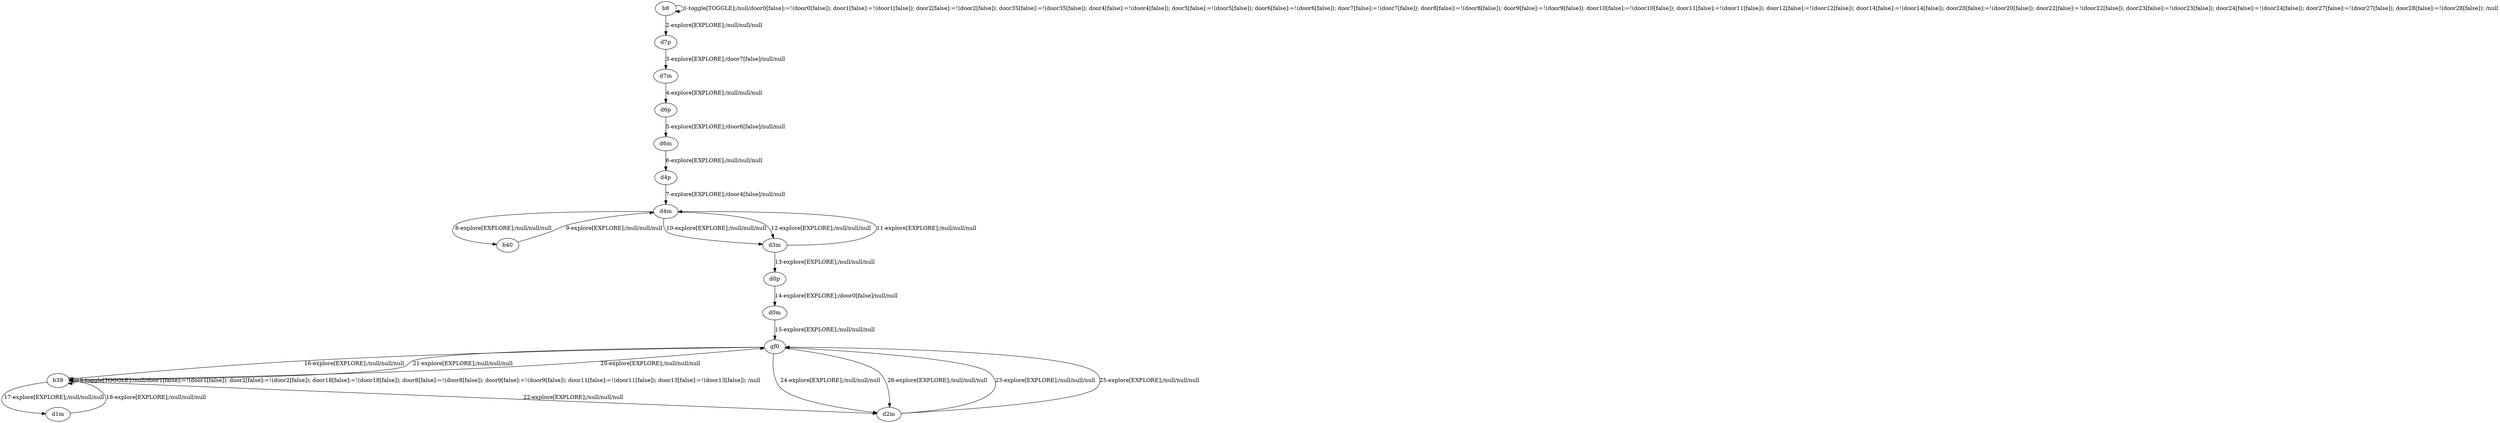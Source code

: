 # Total number of goals covered by this test: 1
# d3m --> d4m

digraph g {
"b8" -> "b8" [label = "1-toggle[TOGGLE];/null/door0[false]:=!(door0[false]); door1[false]:=!(door1[false]); door2[false]:=!(door2[false]); door35[false]:=!(door35[false]); door4[false]:=!(door4[false]); door5[false]:=!(door5[false]); door6[false]:=!(door6[false]); door7[false]:=!(door7[false]); door8[false]:=!(door8[false]); door9[false]:=!(door9[false]); door10[false]:=!(door10[false]); door11[false]:=!(door11[false]); door12[false]:=!(door12[false]); door14[false]:=!(door14[false]); door20[false]:=!(door20[false]); door22[false]:=!(door22[false]); door23[false]:=!(door23[false]); door24[false]:=!(door24[false]); door27[false]:=!(door27[false]); door28[false]:=!(door28[false]); /null"];
"b8" -> "d7p" [label = "2-explore[EXPLORE];/null/null/null"];
"d7p" -> "d7m" [label = "3-explore[EXPLORE];/door7[false]/null/null"];
"d7m" -> "d6p" [label = "4-explore[EXPLORE];/null/null/null"];
"d6p" -> "d6m" [label = "5-explore[EXPLORE];/door6[false]/null/null"];
"d6m" -> "d4p" [label = "6-explore[EXPLORE];/null/null/null"];
"d4p" -> "d4m" [label = "7-explore[EXPLORE];/door4[false]/null/null"];
"d4m" -> "b40" [label = "8-explore[EXPLORE];/null/null/null"];
"b40" -> "d4m" [label = "9-explore[EXPLORE];/null/null/null"];
"d4m" -> "d3m" [label = "10-explore[EXPLORE];/null/null/null"];
"d3m" -> "d4m" [label = "11-explore[EXPLORE];/null/null/null"];
"d4m" -> "d3m" [label = "12-explore[EXPLORE];/null/null/null"];
"d3m" -> "d0p" [label = "13-explore[EXPLORE];/null/null/null"];
"d0p" -> "d0m" [label = "14-explore[EXPLORE];/door0[false]/null/null"];
"d0m" -> "gf0" [label = "15-explore[EXPLORE];/null/null/null"];
"gf0" -> "b39" [label = "16-explore[EXPLORE];/null/null/null"];
"b39" -> "d1m" [label = "17-explore[EXPLORE];/null/null/null"];
"d1m" -> "b39" [label = "18-explore[EXPLORE];/null/null/null"];
"b39" -> "b39" [label = "19-toggle[TOGGLE];/null/door1[false]:=!(door1[false]); door2[false]:=!(door2[false]); door18[false]:=!(door18[false]); door8[false]:=!(door8[false]); door9[false]:=!(door9[false]); door11[false]:=!(door11[false]); door13[false]:=!(door13[false]); /null"];
"b39" -> "gf0" [label = "20-explore[EXPLORE];/null/null/null"];
"gf0" -> "b39" [label = "21-explore[EXPLORE];/null/null/null"];
"b39" -> "d2m" [label = "22-explore[EXPLORE];/null/null/null"];
"d2m" -> "gf0" [label = "23-explore[EXPLORE];/null/null/null"];
"gf0" -> "d2m" [label = "24-explore[EXPLORE];/null/null/null"];
"d2m" -> "gf0" [label = "25-explore[EXPLORE];/null/null/null"];
"gf0" -> "d2m" [label = "26-explore[EXPLORE];/null/null/null"];
}